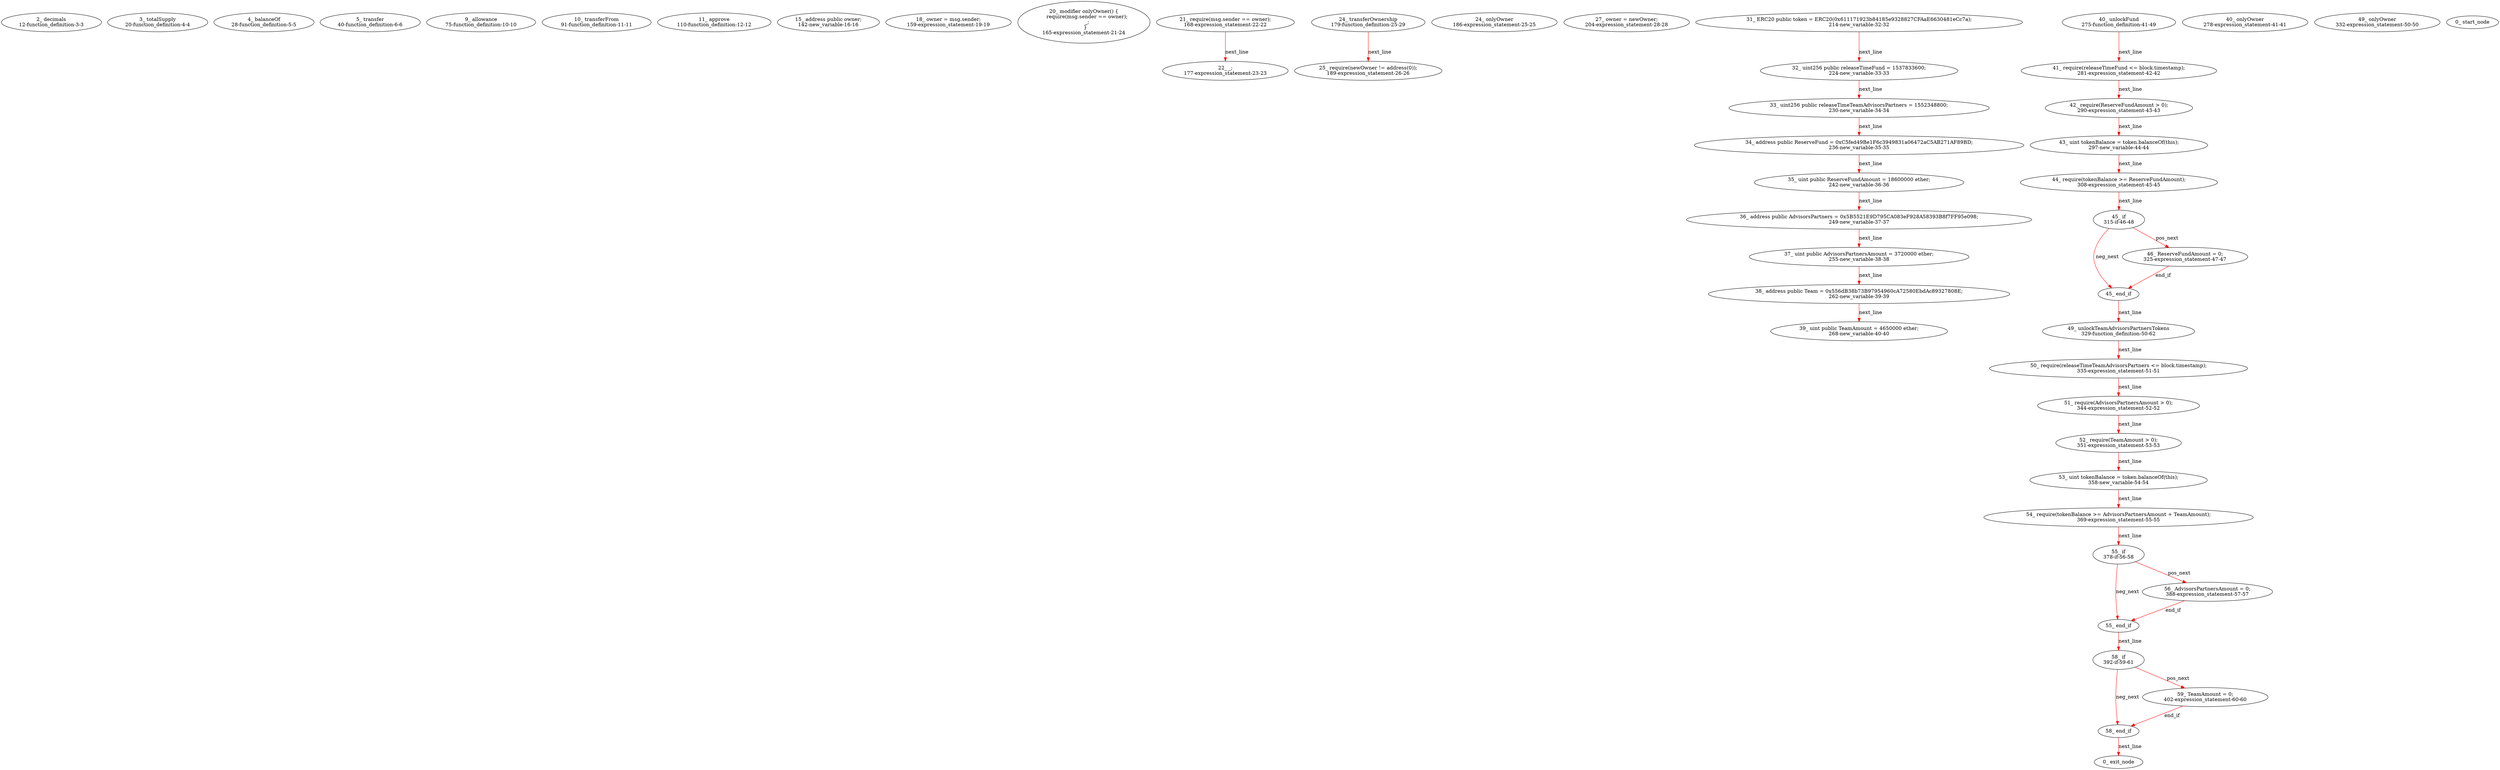 digraph  {
12 [label="2_ decimals\n12-function_definition-3-3", type_label=function_definition];
20 [label="3_ totalSupply\n20-function_definition-4-4", type_label=function_definition];
28 [label="4_ balanceOf\n28-function_definition-5-5", type_label=function_definition];
40 [label="5_ transfer\n40-function_definition-6-6", type_label=function_definition];
75 [label="9_ allowance\n75-function_definition-10-10", type_label=function_definition];
91 [label="10_ transferFrom\n91-function_definition-11-11", type_label=function_definition];
110 [label="11_ approve\n110-function_definition-12-12", type_label=function_definition];
142 [label="15_ address public owner;\n142-new_variable-16-16", type_label=new_variable];
159 [label="18_ owner = msg.sender;\n159-expression_statement-19-19", type_label=expression_statement];
165 [label="20_ modifier onlyOwner() {\n    require(msg.sender == owner);\n    _;\n  }\n165-expression_statement-21-24", type_label=expression_statement];
168 [label="21_ require(msg.sender == owner);\n168-expression_statement-22-22", type_label=expression_statement];
177 [label="22_ _;\n177-expression_statement-23-23", type_label=expression_statement];
179 [label="24_ transferOwnership\n179-function_definition-25-29", type_label=function_definition];
186 [label="24_ onlyOwner\n186-expression_statement-25-25", type_label=expression_statement];
189 [label="25_ require(newOwner != address(0));\n189-expression_statement-26-26", type_label=expression_statement];
204 [label="27_ owner = newOwner;\n204-expression_statement-28-28", type_label=expression_statement];
214 [label="31_ ERC20 public token = ERC20(0x611171923b84185e9328827CFAaE6630481eCc7a);\n214-new_variable-32-32", type_label=new_variable];
224 [label="32_ uint256 public releaseTimeFund = 1537833600;\n224-new_variable-33-33", type_label=new_variable];
230 [label="33_ uint256 public releaseTimeTeamAdvisorsPartners = 1552348800;\n230-new_variable-34-34", type_label=new_variable];
236 [label="34_ address public ReserveFund = 0xC5fed49Be1F6c3949831a06472aC5AB271AF89BD;\n236-new_variable-35-35", type_label=new_variable];
242 [label="35_ uint public ReserveFundAmount = 18600000 ether;\n242-new_variable-36-36", type_label=new_variable];
249 [label="36_ address public AdvisorsPartners = 0x5B5521E9D795CA083eF928A58393B8f7FF95e098;\n249-new_variable-37-37", type_label=new_variable];
255 [label="37_ uint public AdvisorsPartnersAmount = 3720000 ether;\n255-new_variable-38-38", type_label=new_variable];
262 [label="38_ address public Team = 0x556dB38b73B97954960cA72580EbdAc89327808E;\n262-new_variable-39-39", type_label=new_variable];
268 [label="39_ uint public TeamAmount = 4650000 ether;\n268-new_variable-40-40", type_label=new_variable];
275 [label="40_ unlockFund\n275-function_definition-41-49", type_label=function_definition];
278 [label="40_ onlyOwner\n278-expression_statement-41-41", type_label=expression_statement];
281 [label="41_ require(releaseTimeFund <= block.timestamp);\n281-expression_statement-42-42", type_label=expression_statement];
290 [label="42_ require(ReserveFundAmount > 0);\n290-expression_statement-43-43", type_label=expression_statement];
297 [label="43_ uint tokenBalance = token.balanceOf(this);\n297-new_variable-44-44", type_label=new_variable];
308 [label="44_ require(tokenBalance >= ReserveFundAmount);\n308-expression_statement-45-45", type_label=expression_statement];
315 [label="45_ if\n315-if-46-48", type_label=if];
716 [label="45_ end_if", type_label=end_if];
325 [label="46_ ReserveFundAmount = 0;\n325-expression_statement-47-47", type_label=expression_statement];
329 [label="49_ unlockTeamAdvisorsPartnersTokens\n329-function_definition-50-62", type_label=function_definition];
332 [label="49_ onlyOwner\n332-expression_statement-50-50", type_label=expression_statement];
335 [label="50_ require(releaseTimeTeamAdvisorsPartners <= block.timestamp);\n335-expression_statement-51-51", type_label=expression_statement];
344 [label="51_ require(AdvisorsPartnersAmount > 0);\n344-expression_statement-52-52", type_label=expression_statement];
351 [label="52_ require(TeamAmount > 0);\n351-expression_statement-53-53", type_label=expression_statement];
358 [label="53_ uint tokenBalance = token.balanceOf(this);\n358-new_variable-54-54", type_label=new_variable];
369 [label="54_ require(tokenBalance >= AdvisorsPartnersAmount + TeamAmount);\n369-expression_statement-55-55", type_label=expression_statement];
378 [label="55_ if\n378-if-56-58", type_label=if];
779 [label="55_ end_if", type_label=end_if];
388 [label="56_ AdvisorsPartnersAmount = 0;\n388-expression_statement-57-57", type_label=expression_statement];
392 [label="58_ if\n392-if-59-61", type_label=if];
793 [label="58_ end_if", type_label=end_if];
402 [label="59_ TeamAmount = 0;\n402-expression_statement-60-60", type_label=expression_statement];
1 [label="0_ start_node", type_label=start];
2 [label="0_ exit_node", type_label=exit];
168 -> 177  [color=red, controlflow_type=next_line, edge_type=CFG_edge, key=0, label=next_line];
179 -> 189  [color=red, controlflow_type=next_line, edge_type=CFG_edge, key=0, label=next_line];
214 -> 224  [color=red, controlflow_type=next_line, edge_type=CFG_edge, key=0, label=next_line];
224 -> 230  [color=red, controlflow_type=next_line, edge_type=CFG_edge, key=0, label=next_line];
230 -> 236  [color=red, controlflow_type=next_line, edge_type=CFG_edge, key=0, label=next_line];
236 -> 242  [color=red, controlflow_type=next_line, edge_type=CFG_edge, key=0, label=next_line];
242 -> 249  [color=red, controlflow_type=next_line, edge_type=CFG_edge, key=0, label=next_line];
249 -> 255  [color=red, controlflow_type=next_line, edge_type=CFG_edge, key=0, label=next_line];
255 -> 262  [color=red, controlflow_type=next_line, edge_type=CFG_edge, key=0, label=next_line];
262 -> 268  [color=red, controlflow_type=next_line, edge_type=CFG_edge, key=0, label=next_line];
275 -> 281  [color=red, controlflow_type=next_line, edge_type=CFG_edge, key=0, label=next_line];
281 -> 290  [color=red, controlflow_type=next_line, edge_type=CFG_edge, key=0, label=next_line];
290 -> 297  [color=red, controlflow_type=next_line, edge_type=CFG_edge, key=0, label=next_line];
297 -> 308  [color=red, controlflow_type=next_line, edge_type=CFG_edge, key=0, label=next_line];
308 -> 315  [color=red, controlflow_type=next_line, edge_type=CFG_edge, key=0, label=next_line];
315 -> 325  [color=red, controlflow_type=pos_next, edge_type=CFG_edge, key=0, label=pos_next];
315 -> 716  [color=red, controlflow_type=neg_next, edge_type=CFG_edge, key=0, label=neg_next];
716 -> 329  [color=red, controlflow_type=next_line, edge_type=CFG_edge, key=0, label=next_line];
325 -> 716  [color=red, controlflow_type=end_if, edge_type=CFG_edge, key=0, label=end_if];
329 -> 335  [color=red, controlflow_type=next_line, edge_type=CFG_edge, key=0, label=next_line];
335 -> 344  [color=red, controlflow_type=next_line, edge_type=CFG_edge, key=0, label=next_line];
344 -> 351  [color=red, controlflow_type=next_line, edge_type=CFG_edge, key=0, label=next_line];
351 -> 358  [color=red, controlflow_type=next_line, edge_type=CFG_edge, key=0, label=next_line];
358 -> 369  [color=red, controlflow_type=next_line, edge_type=CFG_edge, key=0, label=next_line];
369 -> 378  [color=red, controlflow_type=next_line, edge_type=CFG_edge, key=0, label=next_line];
378 -> 388  [color=red, controlflow_type=pos_next, edge_type=CFG_edge, key=0, label=pos_next];
378 -> 779  [color=red, controlflow_type=neg_next, edge_type=CFG_edge, key=0, label=neg_next];
779 -> 392  [color=red, controlflow_type=next_line, edge_type=CFG_edge, key=0, label=next_line];
388 -> 779  [color=red, controlflow_type=end_if, edge_type=CFG_edge, key=0, label=end_if];
392 -> 402  [color=red, controlflow_type=pos_next, edge_type=CFG_edge, key=0, label=pos_next];
392 -> 793  [color=red, controlflow_type=neg_next, edge_type=CFG_edge, key=0, label=neg_next];
793 -> 2  [color=red, controlflow_type=next_line, edge_type=CFG_edge, key=0, label=next_line];
402 -> 793  [color=red, controlflow_type=end_if, edge_type=CFG_edge, key=0, label=end_if];
}
